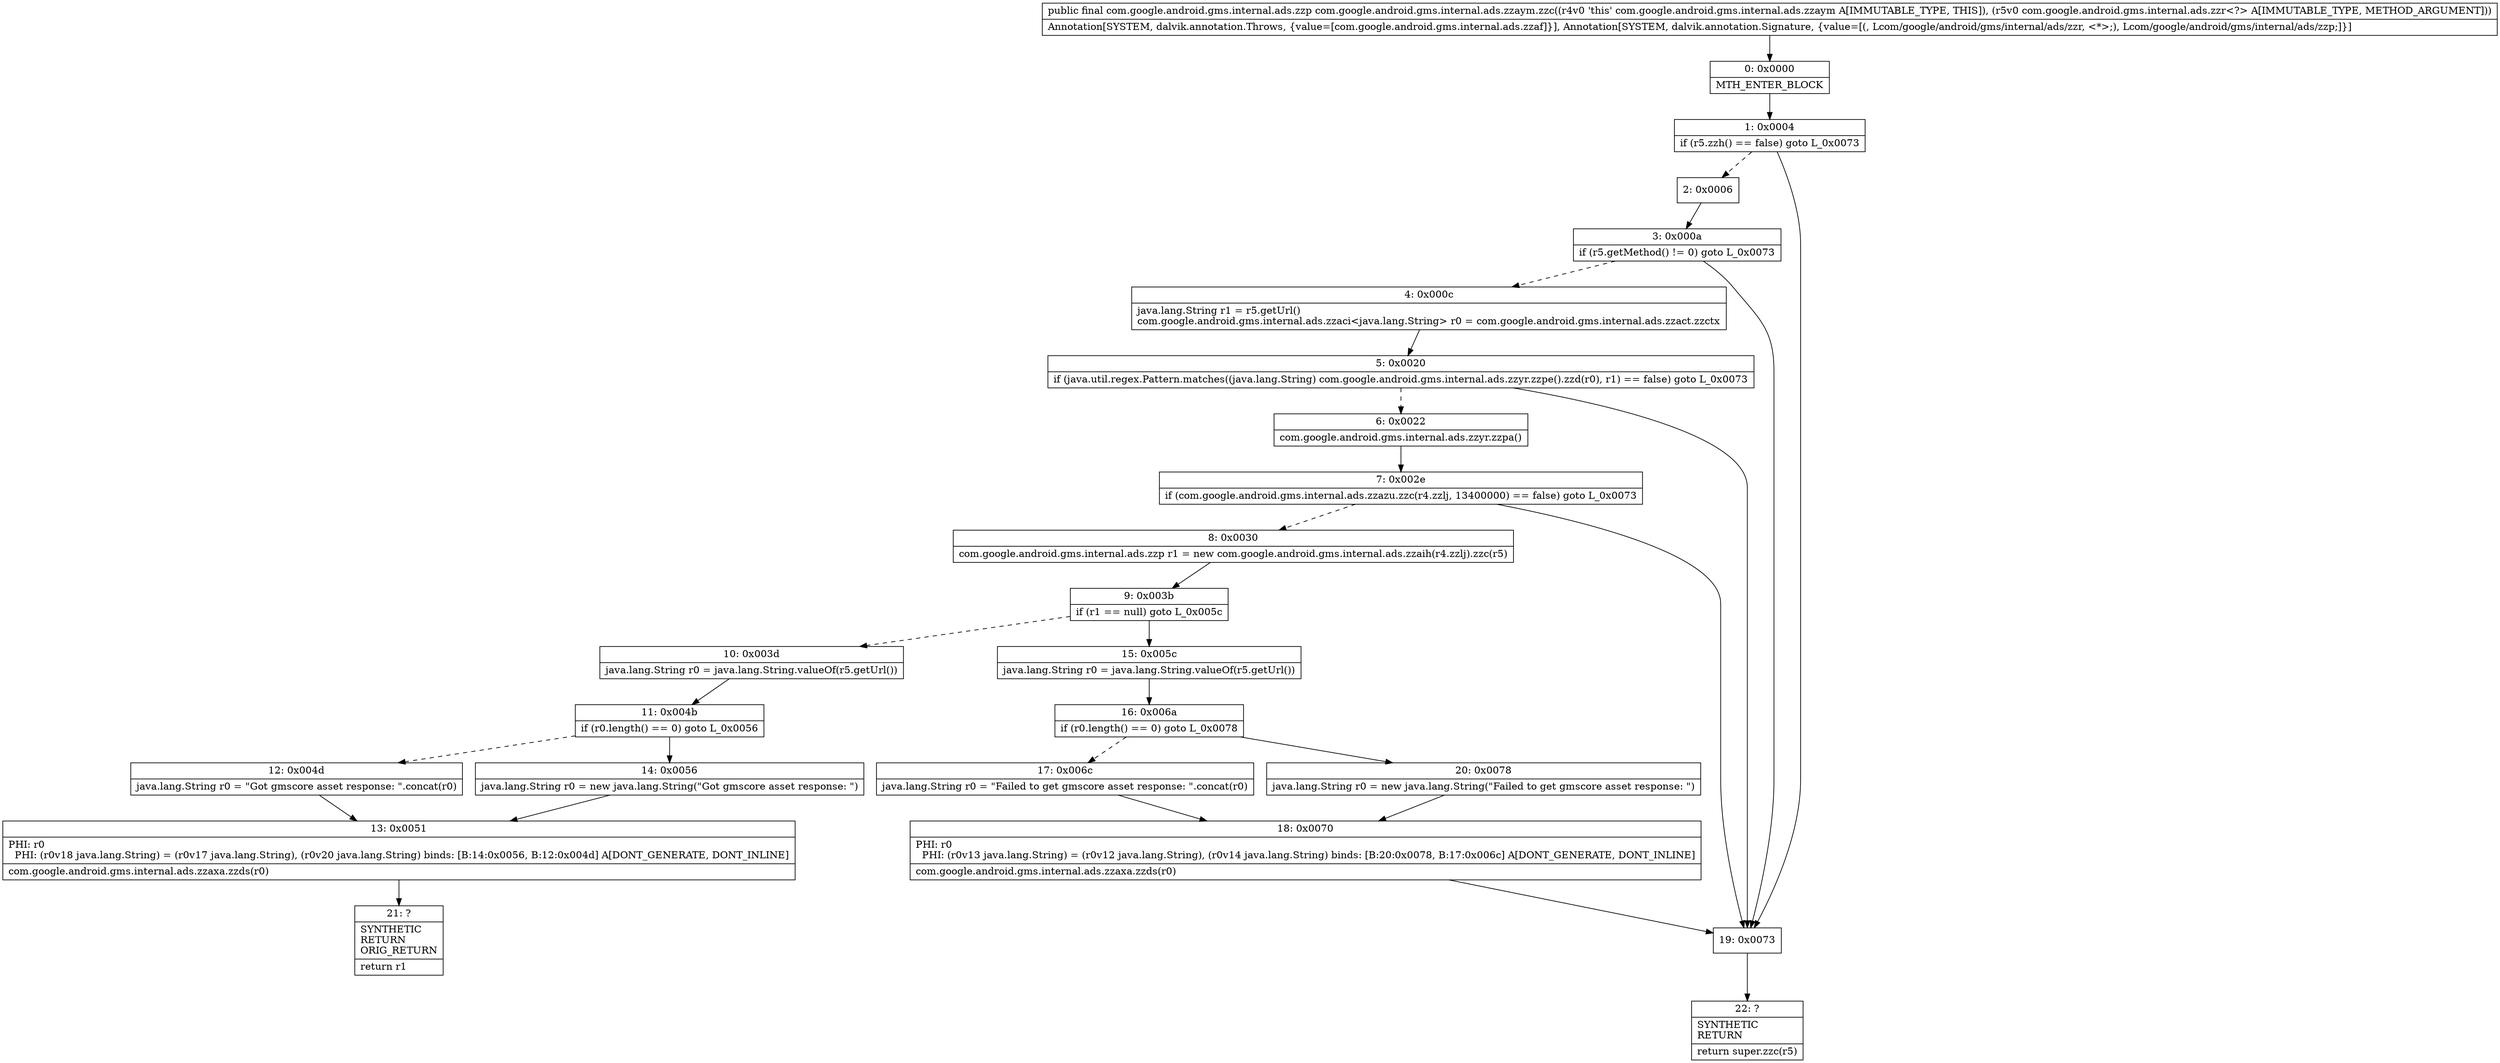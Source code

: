 digraph "CFG forcom.google.android.gms.internal.ads.zzaym.zzc(Lcom\/google\/android\/gms\/internal\/ads\/zzr;)Lcom\/google\/android\/gms\/internal\/ads\/zzp;" {
Node_0 [shape=record,label="{0\:\ 0x0000|MTH_ENTER_BLOCK\l}"];
Node_1 [shape=record,label="{1\:\ 0x0004|if (r5.zzh() == false) goto L_0x0073\l}"];
Node_2 [shape=record,label="{2\:\ 0x0006}"];
Node_3 [shape=record,label="{3\:\ 0x000a|if (r5.getMethod() != 0) goto L_0x0073\l}"];
Node_4 [shape=record,label="{4\:\ 0x000c|java.lang.String r1 = r5.getUrl()\lcom.google.android.gms.internal.ads.zzaci\<java.lang.String\> r0 = com.google.android.gms.internal.ads.zzact.zzctx\l}"];
Node_5 [shape=record,label="{5\:\ 0x0020|if (java.util.regex.Pattern.matches((java.lang.String) com.google.android.gms.internal.ads.zzyr.zzpe().zzd(r0), r1) == false) goto L_0x0073\l}"];
Node_6 [shape=record,label="{6\:\ 0x0022|com.google.android.gms.internal.ads.zzyr.zzpa()\l}"];
Node_7 [shape=record,label="{7\:\ 0x002e|if (com.google.android.gms.internal.ads.zzazu.zzc(r4.zzlj, 13400000) == false) goto L_0x0073\l}"];
Node_8 [shape=record,label="{8\:\ 0x0030|com.google.android.gms.internal.ads.zzp r1 = new com.google.android.gms.internal.ads.zzaih(r4.zzlj).zzc(r5)\l}"];
Node_9 [shape=record,label="{9\:\ 0x003b|if (r1 == null) goto L_0x005c\l}"];
Node_10 [shape=record,label="{10\:\ 0x003d|java.lang.String r0 = java.lang.String.valueOf(r5.getUrl())\l}"];
Node_11 [shape=record,label="{11\:\ 0x004b|if (r0.length() == 0) goto L_0x0056\l}"];
Node_12 [shape=record,label="{12\:\ 0x004d|java.lang.String r0 = \"Got gmscore asset response: \".concat(r0)\l}"];
Node_13 [shape=record,label="{13\:\ 0x0051|PHI: r0 \l  PHI: (r0v18 java.lang.String) = (r0v17 java.lang.String), (r0v20 java.lang.String) binds: [B:14:0x0056, B:12:0x004d] A[DONT_GENERATE, DONT_INLINE]\l|com.google.android.gms.internal.ads.zzaxa.zzds(r0)\l}"];
Node_14 [shape=record,label="{14\:\ 0x0056|java.lang.String r0 = new java.lang.String(\"Got gmscore asset response: \")\l}"];
Node_15 [shape=record,label="{15\:\ 0x005c|java.lang.String r0 = java.lang.String.valueOf(r5.getUrl())\l}"];
Node_16 [shape=record,label="{16\:\ 0x006a|if (r0.length() == 0) goto L_0x0078\l}"];
Node_17 [shape=record,label="{17\:\ 0x006c|java.lang.String r0 = \"Failed to get gmscore asset response: \".concat(r0)\l}"];
Node_18 [shape=record,label="{18\:\ 0x0070|PHI: r0 \l  PHI: (r0v13 java.lang.String) = (r0v12 java.lang.String), (r0v14 java.lang.String) binds: [B:20:0x0078, B:17:0x006c] A[DONT_GENERATE, DONT_INLINE]\l|com.google.android.gms.internal.ads.zzaxa.zzds(r0)\l}"];
Node_19 [shape=record,label="{19\:\ 0x0073}"];
Node_20 [shape=record,label="{20\:\ 0x0078|java.lang.String r0 = new java.lang.String(\"Failed to get gmscore asset response: \")\l}"];
Node_21 [shape=record,label="{21\:\ ?|SYNTHETIC\lRETURN\lORIG_RETURN\l|return r1\l}"];
Node_22 [shape=record,label="{22\:\ ?|SYNTHETIC\lRETURN\l|return super.zzc(r5)\l}"];
MethodNode[shape=record,label="{public final com.google.android.gms.internal.ads.zzp com.google.android.gms.internal.ads.zzaym.zzc((r4v0 'this' com.google.android.gms.internal.ads.zzaym A[IMMUTABLE_TYPE, THIS]), (r5v0 com.google.android.gms.internal.ads.zzr\<?\> A[IMMUTABLE_TYPE, METHOD_ARGUMENT]))  | Annotation[SYSTEM, dalvik.annotation.Throws, \{value=[com.google.android.gms.internal.ads.zzaf]\}], Annotation[SYSTEM, dalvik.annotation.Signature, \{value=[(, Lcom\/google\/android\/gms\/internal\/ads\/zzr, \<*\>;), Lcom\/google\/android\/gms\/internal\/ads\/zzp;]\}]\l}"];
MethodNode -> Node_0;
Node_0 -> Node_1;
Node_1 -> Node_2[style=dashed];
Node_1 -> Node_19;
Node_2 -> Node_3;
Node_3 -> Node_4[style=dashed];
Node_3 -> Node_19;
Node_4 -> Node_5;
Node_5 -> Node_6[style=dashed];
Node_5 -> Node_19;
Node_6 -> Node_7;
Node_7 -> Node_8[style=dashed];
Node_7 -> Node_19;
Node_8 -> Node_9;
Node_9 -> Node_10[style=dashed];
Node_9 -> Node_15;
Node_10 -> Node_11;
Node_11 -> Node_12[style=dashed];
Node_11 -> Node_14;
Node_12 -> Node_13;
Node_13 -> Node_21;
Node_14 -> Node_13;
Node_15 -> Node_16;
Node_16 -> Node_17[style=dashed];
Node_16 -> Node_20;
Node_17 -> Node_18;
Node_18 -> Node_19;
Node_19 -> Node_22;
Node_20 -> Node_18;
}

